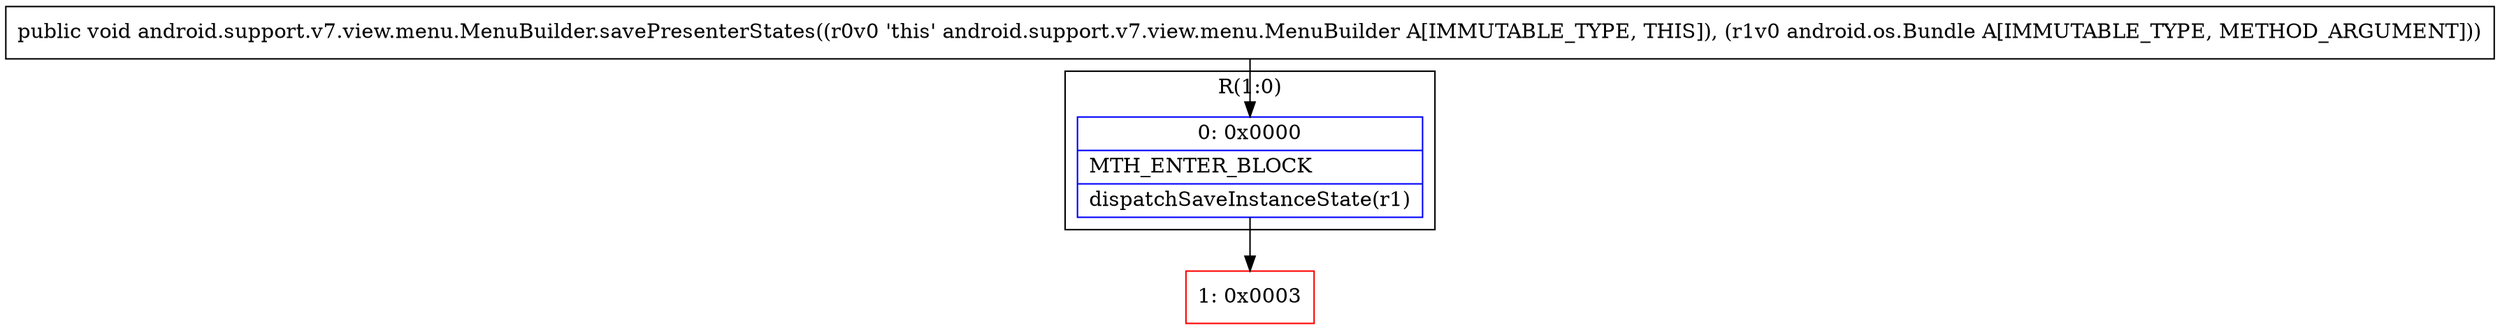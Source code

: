 digraph "CFG forandroid.support.v7.view.menu.MenuBuilder.savePresenterStates(Landroid\/os\/Bundle;)V" {
subgraph cluster_Region_718617421 {
label = "R(1:0)";
node [shape=record,color=blue];
Node_0 [shape=record,label="{0\:\ 0x0000|MTH_ENTER_BLOCK\l|dispatchSaveInstanceState(r1)\l}"];
}
Node_1 [shape=record,color=red,label="{1\:\ 0x0003}"];
MethodNode[shape=record,label="{public void android.support.v7.view.menu.MenuBuilder.savePresenterStates((r0v0 'this' android.support.v7.view.menu.MenuBuilder A[IMMUTABLE_TYPE, THIS]), (r1v0 android.os.Bundle A[IMMUTABLE_TYPE, METHOD_ARGUMENT])) }"];
MethodNode -> Node_0;
Node_0 -> Node_1;
}

